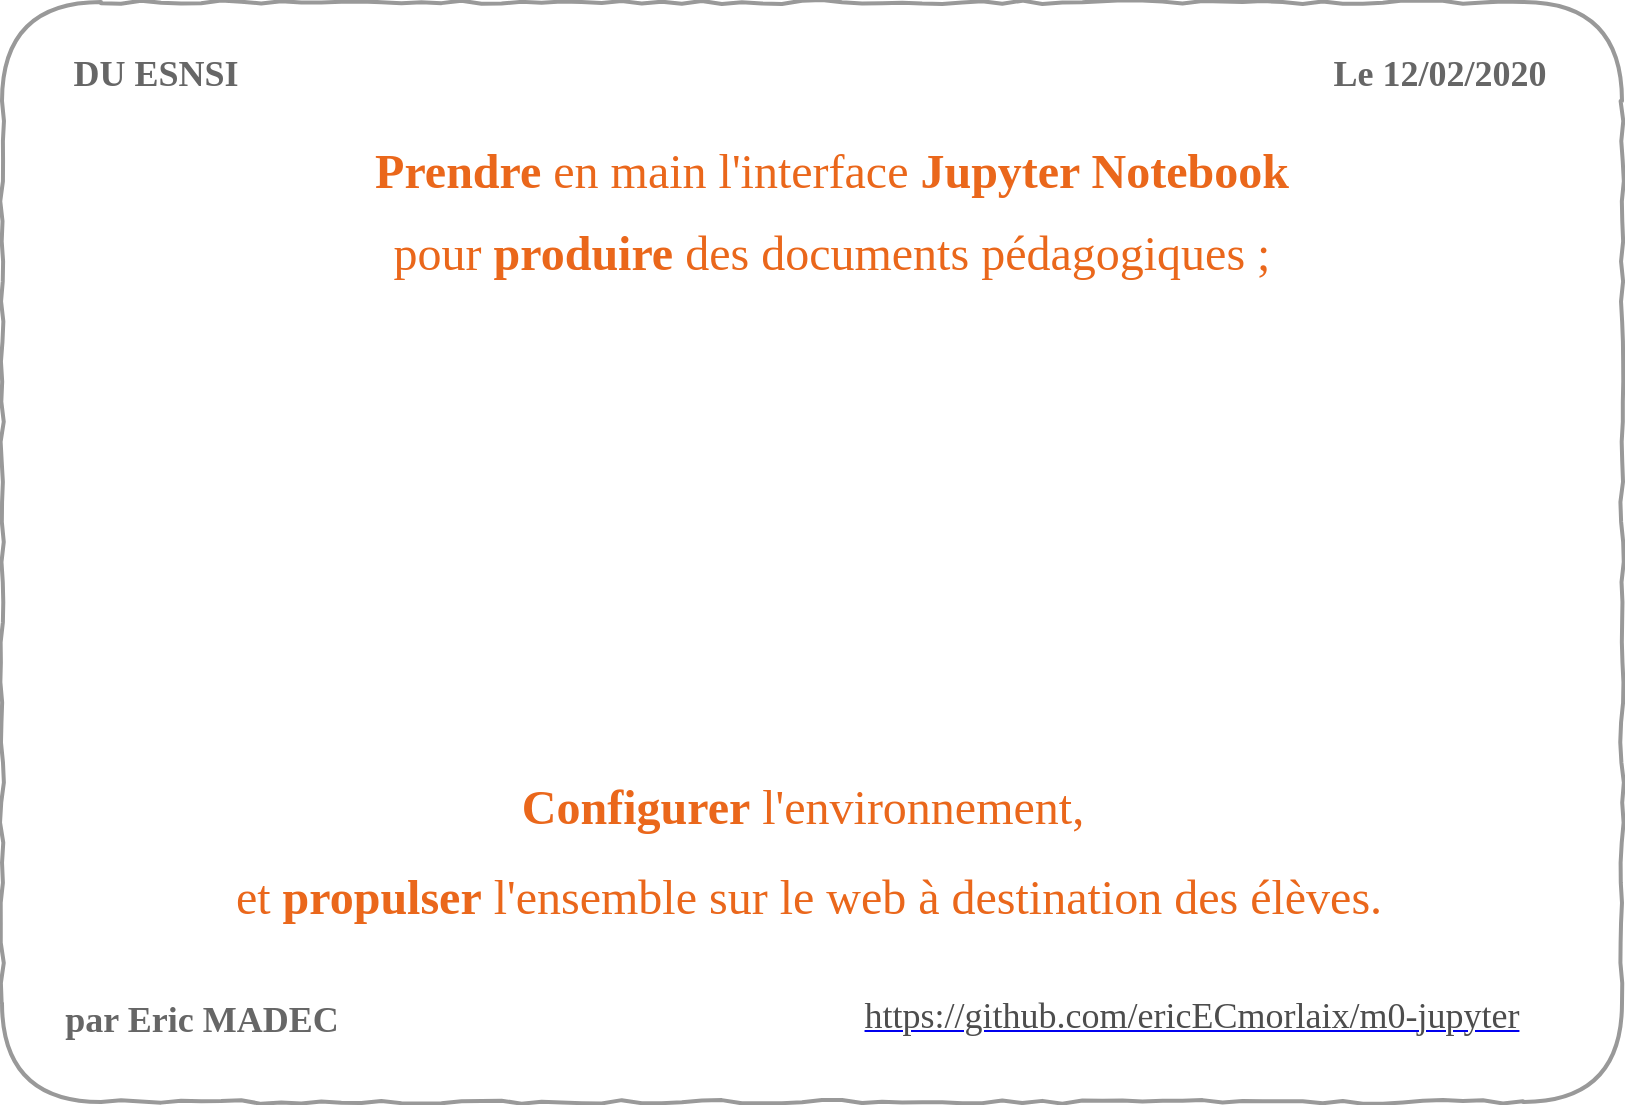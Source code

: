 <mxfile version="12.6.7" type="github">
  <diagram id="CgPU94vLUk0OUCEAAOFN" name="Page-1">
    <mxGraphModel dx="1463" dy="801" grid="1" gridSize="10" guides="1" tooltips="1" connect="1" arrows="1" fold="1" page="1" pageScale="1" pageWidth="827" pageHeight="1169" math="0" shadow="0">
      <root>
        <mxCell id="0"/>
        <mxCell id="1" parent="0"/>
        <mxCell id="IY27EQO2BWVV3JiAhJOz-1" value="&lt;h2&gt;&lt;font face=&quot;Comic Sans MS&quot;&gt;DU ESNSI&lt;/font&gt;&lt;/h2&gt;" style="text;html=1;strokeColor=none;fillColor=none;align=center;verticalAlign=middle;whiteSpace=wrap;rounded=0;fontColor=#666666;fontStyle=0" vertex="1" parent="1">
          <mxGeometry x="17" y="36" width="140" height="20" as="geometry"/>
        </mxCell>
        <mxCell id="IY27EQO2BWVV3JiAhJOz-2" value="&lt;h1 style=&quot;line-height: 170%&quot;&gt;&lt;font face=&quot;Comic Sans MS&quot; color=&quot;#ea671b&quot;&gt;Prendre&lt;span style=&quot;font-weight: normal&quot;&gt; en main l&#39;interface &lt;/span&gt;Jupyter Notebook&lt;br&gt;&lt;/font&gt;&lt;font face=&quot;Comic Sans MS&quot;&gt;&lt;font color=&quot;#ea671b&quot;&gt;&lt;span style=&quot;font-weight: normal&quot;&gt;pour &lt;/span&gt;produire&lt;span style=&quot;font-weight: normal&quot;&gt; des documents pédagogiques ;&lt;/span&gt;&lt;/font&gt;&lt;/font&gt;&lt;br&gt;&lt;/h1&gt;" style="text;html=1;strokeColor=none;fillColor=none;align=center;verticalAlign=middle;whiteSpace=wrap;rounded=0;" vertex="1" parent="1">
          <mxGeometry x="130" y="80" width="590" height="70" as="geometry"/>
        </mxCell>
        <mxCell id="IY27EQO2BWVV3JiAhJOz-4" value="" style="rounded=1;whiteSpace=wrap;html=1;fillColor=none;arcSize=9;strokeWidth=2;comic=1;strokeColor=#999999;glass=1;fontColor=#CCCCCC;" vertex="1" parent="1">
          <mxGeometry x="10" y="10" width="810" height="550" as="geometry"/>
        </mxCell>
        <mxCell id="IY27EQO2BWVV3JiAhJOz-5" value="" style="shape=image;verticalLabelPosition=bottom;labelBackgroundColor=#ffffff;verticalAlign=top;aspect=fixed;imageAspect=0;image=https://ericecmorlaix.github.io/img/Jupyter_logo.svg;" vertex="1" parent="1">
          <mxGeometry x="321.12" y="176" width="177.76" height="206.04" as="geometry"/>
        </mxCell>
        <mxCell id="IY27EQO2BWVV3JiAhJOz-6" value="&lt;h1&gt;&lt;font face=&quot;Comic Sans MS&quot; color=&quot;#ea671b&quot;&gt;Configurer&lt;/font&gt;&lt;font face=&quot;Comic Sans MS&quot; color=&quot;#ea671b&quot; style=&quot;font-weight: normal&quot;&gt; l&#39;environnement,&lt;/font&gt;&lt;/h1&gt;&lt;h1&gt;&lt;font face=&quot;Comic Sans MS&quot; color=&quot;#ea671b&quot; style=&quot;font-weight: normal&quot;&gt;&amp;nbsp;et&amp;nbsp;&lt;/font&gt;&lt;font face=&quot;Comic Sans MS&quot; color=&quot;#ea671b&quot;&gt;propulser&lt;/font&gt;&lt;font face=&quot;Comic Sans MS&quot; color=&quot;#ea671b&quot; style=&quot;font-weight: normal&quot;&gt; l&#39;ensemble sur le web&amp;nbsp;à destination des élèves.&lt;/font&gt;&lt;/h1&gt;" style="text;html=1;rounded=0;align=center;verticalAlign=middle;" vertex="1" parent="1">
          <mxGeometry x="30" y="385.04" width="760" height="100" as="geometry"/>
        </mxCell>
        <mxCell id="IY27EQO2BWVV3JiAhJOz-8" value="&lt;h2&gt;&lt;font face=&quot;Comic Sans MS&quot;&gt;Le 12/02/2020&lt;/font&gt;&lt;/h2&gt;" style="text;html=1;strokeColor=none;fillColor=none;align=center;verticalAlign=middle;whiteSpace=wrap;rounded=0;fontColor=#666666;" vertex="1" parent="1">
          <mxGeometry x="659" y="36" width="140" height="20" as="geometry"/>
        </mxCell>
        <mxCell id="IY27EQO2BWVV3JiAhJOz-9" value="&lt;h2&gt;&lt;font face=&quot;Comic Sans MS&quot;&gt;par Eric MADEC&lt;/font&gt;&lt;/h2&gt;" style="text;html=1;strokeColor=none;fillColor=none;align=center;verticalAlign=middle;whiteSpace=wrap;rounded=0;fontColor=#666666;" vertex="1" parent="1">
          <mxGeometry x="20" y="509" width="180" height="20" as="geometry"/>
        </mxCell>
        <mxCell id="IY27EQO2BWVV3JiAhJOz-10" value="&lt;h2&gt;&lt;/h2&gt;&lt;a href=&quot;https://github.com/ericECmorlaix/m0-jupyter&quot;&gt;&lt;font face=&quot;Comic Sans MS&quot; style=&quot;font-size: 18px&quot; color=&quot;#4d4d4d&quot;&gt;https://github.com/ericECmorlaix/m0-jupyter&lt;/font&gt;&lt;/a&gt;" style="text;html=1;strokeColor=none;fillColor=none;align=center;verticalAlign=middle;whiteSpace=wrap;rounded=0;fontColor=#666666;" vertex="1" parent="1">
          <mxGeometry x="400" y="480" width="410" height="60" as="geometry"/>
        </mxCell>
      </root>
    </mxGraphModel>
  </diagram>
</mxfile>

